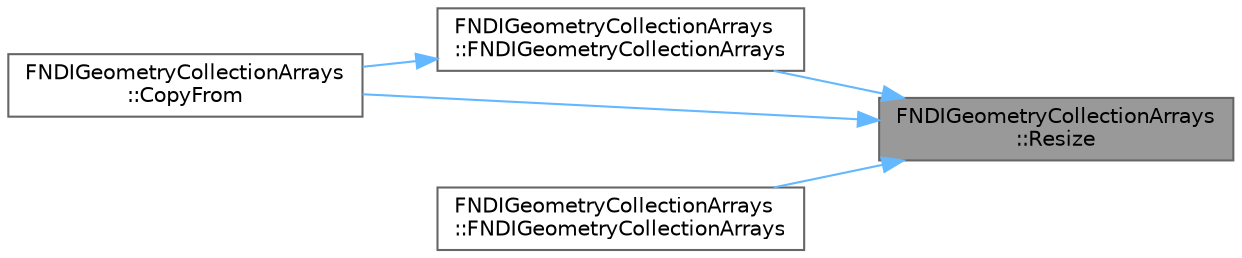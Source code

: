 digraph "FNDIGeometryCollectionArrays::Resize"
{
 // INTERACTIVE_SVG=YES
 // LATEX_PDF_SIZE
  bgcolor="transparent";
  edge [fontname=Helvetica,fontsize=10,labelfontname=Helvetica,labelfontsize=10];
  node [fontname=Helvetica,fontsize=10,shape=box,height=0.2,width=0.4];
  rankdir="RL";
  Node1 [id="Node000001",label="FNDIGeometryCollectionArrays\l::Resize",height=0.2,width=0.4,color="gray40", fillcolor="grey60", style="filled", fontcolor="black",tooltip=" "];
  Node1 -> Node2 [id="edge1_Node000001_Node000002",dir="back",color="steelblue1",style="solid",tooltip=" "];
  Node2 [id="Node000002",label="FNDIGeometryCollectionArrays\l::FNDIGeometryCollectionArrays",height=0.2,width=0.4,color="grey40", fillcolor="white", style="filled",URL="$d4/dae/structFNDIGeometryCollectionArrays.html#aaa444600afb2f06f32c7217bd56a7601",tooltip=" "];
  Node2 -> Node3 [id="edge2_Node000002_Node000003",dir="back",color="steelblue1",style="solid",tooltip=" "];
  Node3 [id="Node000003",label="FNDIGeometryCollectionArrays\l::CopyFrom",height=0.2,width=0.4,color="grey40", fillcolor="white", style="filled",URL="$d4/dae/structFNDIGeometryCollectionArrays.html#a23959a45a2b0e7bc1c9d3904176a44ac",tooltip=" "];
  Node1 -> Node4 [id="edge3_Node000001_Node000004",dir="back",color="steelblue1",style="solid",tooltip=" "];
  Node4 [id="Node000004",label="FNDIGeometryCollectionArrays\l::FNDIGeometryCollectionArrays",height=0.2,width=0.4,color="grey40", fillcolor="white", style="filled",URL="$d4/dae/structFNDIGeometryCollectionArrays.html#af4e3e8cbfeb50b3c2e8c91c351d4dd76",tooltip=" "];
  Node1 -> Node3 [id="edge4_Node000001_Node000003",dir="back",color="steelblue1",style="solid",tooltip=" "];
}
